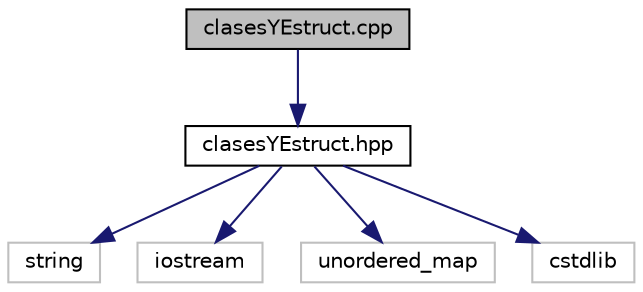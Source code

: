 digraph "clasesYEstruct.cpp"
{
 // LATEX_PDF_SIZE
  edge [fontname="Helvetica",fontsize="10",labelfontname="Helvetica",labelfontsize="10"];
  node [fontname="Helvetica",fontsize="10",shape=record];
  Node1 [label="clasesYEstruct.cpp",height=0.2,width=0.4,color="black", fillcolor="grey75", style="filled", fontcolor="black",tooltip="Se definen los métodos de la clase agendaCel."];
  Node1 -> Node2 [color="midnightblue",fontsize="10",style="solid",fontname="Helvetica"];
  Node2 [label="clasesYEstruct.hpp",height=0.2,width=0.4,color="black", fillcolor="white", style="filled",URL="$clasesYEstruct_8hpp.html",tooltip="Se declara la clase agendaCel así como sus métodos y atributos, además se define la estructura contac..."];
  Node2 -> Node3 [color="midnightblue",fontsize="10",style="solid",fontname="Helvetica"];
  Node3 [label="string",height=0.2,width=0.4,color="grey75", fillcolor="white", style="filled",tooltip=" "];
  Node2 -> Node4 [color="midnightblue",fontsize="10",style="solid",fontname="Helvetica"];
  Node4 [label="iostream",height=0.2,width=0.4,color="grey75", fillcolor="white", style="filled",tooltip=" "];
  Node2 -> Node5 [color="midnightblue",fontsize="10",style="solid",fontname="Helvetica"];
  Node5 [label="unordered_map",height=0.2,width=0.4,color="grey75", fillcolor="white", style="filled",tooltip=" "];
  Node2 -> Node6 [color="midnightblue",fontsize="10",style="solid",fontname="Helvetica"];
  Node6 [label="cstdlib",height=0.2,width=0.4,color="grey75", fillcolor="white", style="filled",tooltip=" "];
}
